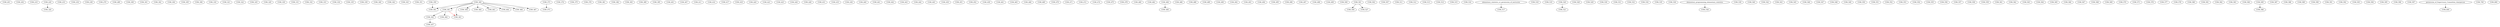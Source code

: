 digraph G {
    COM_201;
    COM_202;
    COM_210;
    COM_220;
    COM_233;
    COM_234;
    COM_238;
    COM_270;
    COM_289;
    COM_300;
    COM_301;
    COM_302;
    COM_304;
    COM_305;
    COM_306;
    COM_318;
    edge [color=black];
    COM_220 -> COM_320;
    COM_321;
    COM_322;
    COM_325;
    COM_329;
    COM_330;
    COM_331;
    COM_332;
    COM_333;
    COM_334;
    COM_335;
    COM_339;
    COM_340;
    COM_342;
    COM_343;
    COM_351;
    COM_359;
    COM_360;
    edge [color=black];
    COM_360 -> COM_361;
    edge [color=black];
    COM_361 -> COM_362;
    edge [color=black];
    COM_360 -> COM_363;
    edge [color=red];
    COM_361 -> COM_363;
    edge [color=black];
    COM_361 -> COM_364;
    COM_373;
    COM_374;
    COM_375;
    COM_376;
    COM_381;
    COM_382;
    COM_383;
    COM_389;
    COM_395;
    COM_401;
    COM_407;
    COM_411;
    COM_414;
    COM_417;
    COM_418;
    COM_420;
    COM_423;
    COM_425;
    COM_426;
    COM_428;
    COM_431;
    COM_435;
    COM_436;
    COM_440;
    COM_441;
    COM_442;
    COM_443;
    COM_444;
    COM_445;
    COM_450;
    COM_451;
    COM_452;
    edge [color=black];
    COM_362 -> COM_457;
    edge [color=black];
    COM_360 -> COM_458;
    COM_459;
    edge [color=black];
    COM_360 -> COM_460;
    COM_461;
    edge [color=black];
    COM_360 -> COM_463;
    edge [color=black];
    COM_360 -> COM_464;
    COM_465;
    edge [color=black];
    COM_360 -> COM_466;
    edge [color=black];
    COM_360 -> COM_467;
    COM_468;
    COM_469;
    COM_470;
    COM_471;
    COM_472;
    edge [color=black];
    COM_373 -> COM_473;
    COM_474;
    COM_475;
    COM_478;
    COM_480;
    COM_482;
    COM_484;
    edge [color=black];
    COM_484 -> COM_485;
    COM_486;
    COM_488;
    COM_489;
    COM_490;
    edge [color=black];
    COM_359 -> COM_491;
    COM_360 -> COM_491;
    COM_492;
    COM_493;
    COM_494;
    COM_495;
    COM_496;
    COM_497;
    COM_498;
    COM_499;
    COM_500;
    COM_501;
    COM_502;
    COM_507;
    edge [color=black];
    COM_501 -> COM_509;
    COM_511;
    COM_512;
    COM_513;
    COM_514;
    COM_515;
    COM_516;
    edge [color=black];
    elementary_statistics_or_permission_of_instructor -> COM_517;
    COM_518;
    COM_519;
    COM_520;
    edge [color=black];
    COM_520 -> COM_521;
    edge [color=black];
    COM_501 -> COM_527;
    COM_528;
    COM_529;
    COM_530;
    COM_531;
    COM_532;
    COM_534;
    COM_535;
    COM_536;
    edge [color=black];
    elementary_programming_elementary_statistics -> COM_538;
    COM_539;
    COM_540;
    COM_542;
    COM_543;
    COM_545;
    COM_546;
    COM_547;
    COM_548;
    COM_549;
    COM_550;
    COM_551;
    COM_552;
    COM_553;
    COM_554;
    COM_555;
    COM_556;
    COM_557;
    COM_558;
    COM_559;
    COM_561;
    COM_562;
    COM_563;
    COM_564;
    COM_565;
    COM_566;
    COM_567;
    COM_568;
    COM_569;
    COM_570;
    COM_571;
    COM_576;
    COM_577;
    COM_578;
    COM_580;
    COM_581;
    COM_582;
    COM_583;
    COM_584;
    COM_585;
    edge [color=black];
    COM_585 -> COM_586;
    COM_587;
    COM_588;
    COM_589;
    COM_590;
    COM_591;
    COM_592;
    COM_593;
    COM_594;
    COM_595;
    COM_596;
    COM_597;
    edge [color=black];
    permission_of_Supervisory_Committee_chairperson -> COM_600;
    COM_700;
    COM_800;
}
